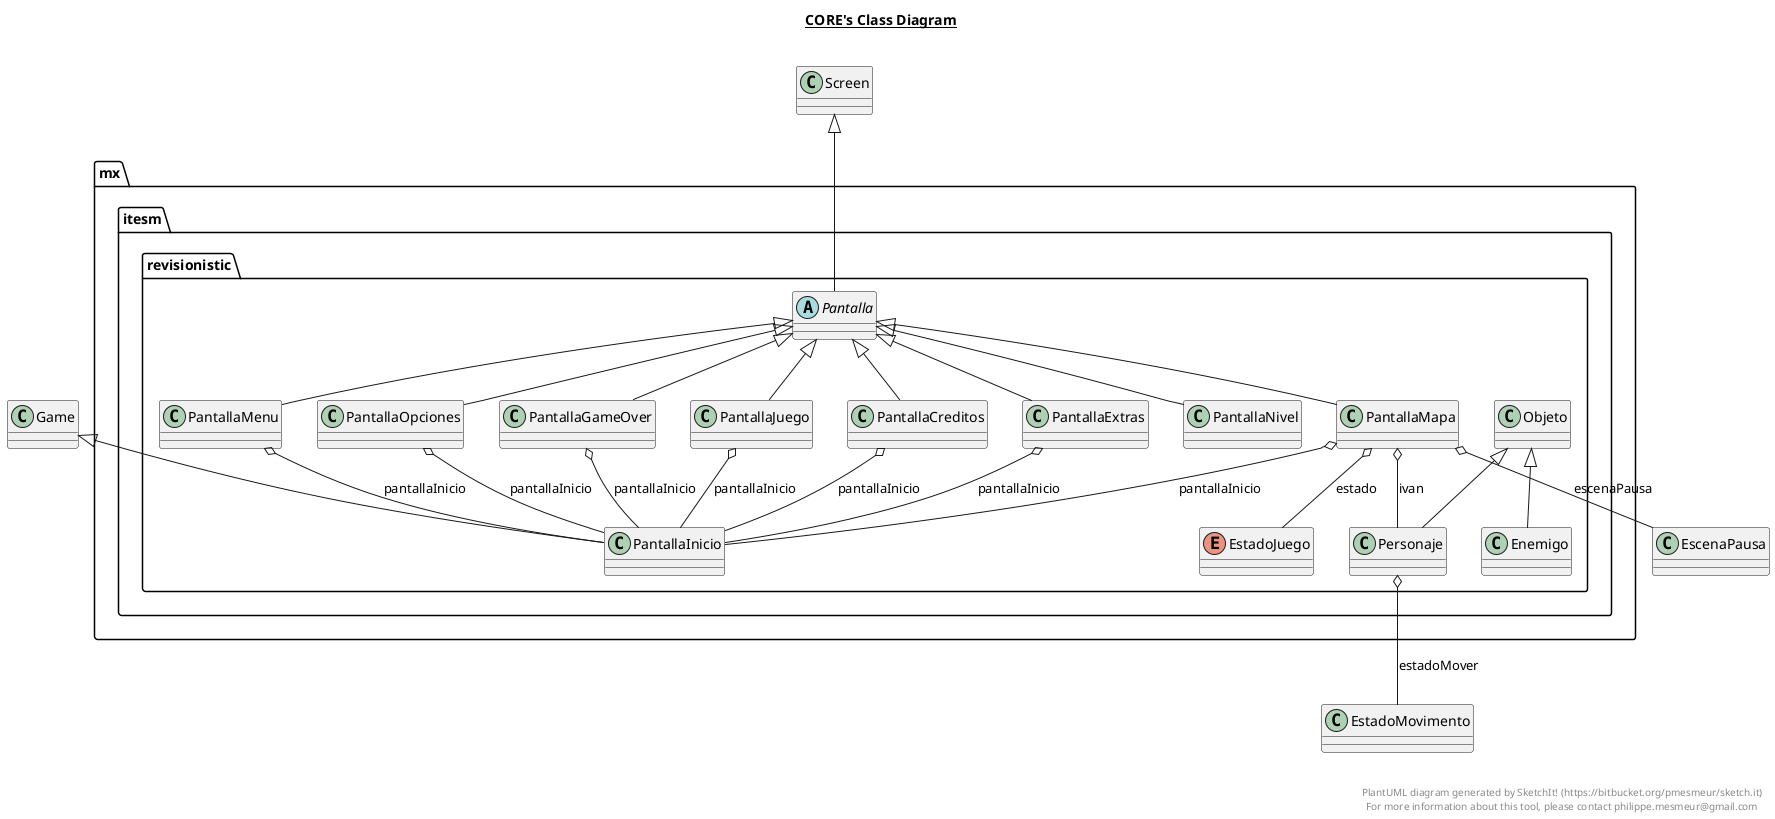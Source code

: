 @startuml

title __CORE's Class Diagram__\n

  package mx.itesm.revisionistic {
    class Enemigo {
    }
  }
  

  package mx.itesm.revisionistic {
    enum EstadoJuego {
    }
  }
  

  package mx.itesm.revisionistic {
    class Objeto {
    }
  }
  

  package mx.itesm.revisionistic {
    abstract class Pantalla {
    }
  }
  

  package mx.itesm.revisionistic {
    class PantallaCreditos {
    }
  }
  

  package mx.itesm.revisionistic {
    class PantallaExtras {
    }
  }
  

  package mx.itesm.revisionistic {
    class PantallaGameOver {
    }
  }
  

  package mx.itesm.revisionistic {
    class PantallaInicio {
    }
  }
  

  package mx.itesm.revisionistic {
    class PantallaJuego {
    }
  }
  

  package mx.itesm.revisionistic {
    class PantallaMapa {
    }
  }
  

  package mx.itesm.revisionistic {
    class PantallaMenu {
    }
  }
  

  package mx.itesm.revisionistic {
    class PantallaNivel {
    }
  }
  

  package mx.itesm.revisionistic {
    class PantallaOpciones {
    }
  }
  

  package mx.itesm.revisionistic {
    class Personaje {
    }
  }
  

  Enemigo -up-|> Objeto
  Pantalla -up-|> Screen
  PantallaCreditos -up-|> Pantalla
  PantallaCreditos o-- PantallaInicio : pantallaInicio
  PantallaExtras -up-|> Pantalla
  PantallaExtras o-- PantallaInicio : pantallaInicio
  PantallaGameOver -up-|> Pantalla
  PantallaGameOver o-- PantallaInicio : pantallaInicio
  PantallaInicio -up-|> Game
  PantallaJuego -up-|> Pantalla
  PantallaJuego o-- PantallaInicio : pantallaInicio
  PantallaMapa -up-|> Pantalla
  PantallaMapa o-- PantallaInicio : pantallaInicio
  PantallaMapa o-- EstadoJuego : estado
  PantallaMapa o-- EscenaPausa : escenaPausa
  PantallaMapa o-- Personaje : ivan
  PantallaMenu -up-|> Pantalla
  PantallaMenu o-- PantallaInicio : pantallaInicio
  PantallaNivel -up-|> Pantalla
  PantallaOpciones -up-|> Pantalla
  PantallaOpciones o-- PantallaInicio : pantallaInicio
  Personaje -up-|> Objeto
  Personaje o-- EstadoMovimento : estadoMover


right footer


PlantUML diagram generated by SketchIt! (https://bitbucket.org/pmesmeur/sketch.it)
For more information about this tool, please contact philippe.mesmeur@gmail.com
endfooter

@enduml
